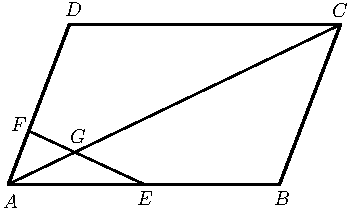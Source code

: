 import graph; size(6cm); real lsf=0.5; pen dps=linewidth(0.7)+fontsize(10); defaultpen(dps); pen ds=black; real xmin=-7.922654341301322,xmax=26.343474057581194,ymin=-14.372822671784714,ymax=8.051712629732851; 
pair A=(-2.4,-1.8), B=(1.94106,-1.8), C=(2.9171553920783033,0.7566747996859008), D=(-1.4239046079216966,0.7566747996859008), F=(-2.0746348693072325,-0.9477750667713666), G=(-1.3365689215843402,-1.2886650400628201); 
draw(A--B,linewidth(1.2)); draw(C--B,linewidth(1.2)); draw(D--A,linewidth(1.2)); draw(D--C,linewidth(1.2)); draw(A--C,linewidth(0.8)); draw(F--(-0.22947,-1.8),linewidth(0.8)); 
dot(A,linewidth(1.pt)+ds); label("$A$",(-2.52843622753421,-2.2229885393473627),NE*lsf); dot(B,linewidth(1.pt)+ds); label("$B$",(1.8126250164021804,-2.1716150335019617),NE*lsf); dot(C,linewidth(1.pt)+ds); label("$C$",(2.7373481216193998,0.833735058454001),NE*lsf); dot(D,linewidth(1.pt)+ds); label("$D$",(-1.5266528635488892,0.8594218113767015),NE*lsf); dot((-0.22947,-1.8),linewidth(1.pt)+ds); label("$E$",(-0.37074898202736506,-2.1716150335019617),NE*lsf); dot(F,linewidth(1.pt)+ds); label("$F$",(-2.4000024629207073,-0.990024399057737),NE*lsf); dot(G,linewidth(1.pt)+ds); label("$G$",(-1.4495926047807874,-1.1698316695166406),NE*lsf); 
clip((xmin,ymin)--(xmin,ymax)--(xmax,ymax)--(xmax,ymin)--cycle); 